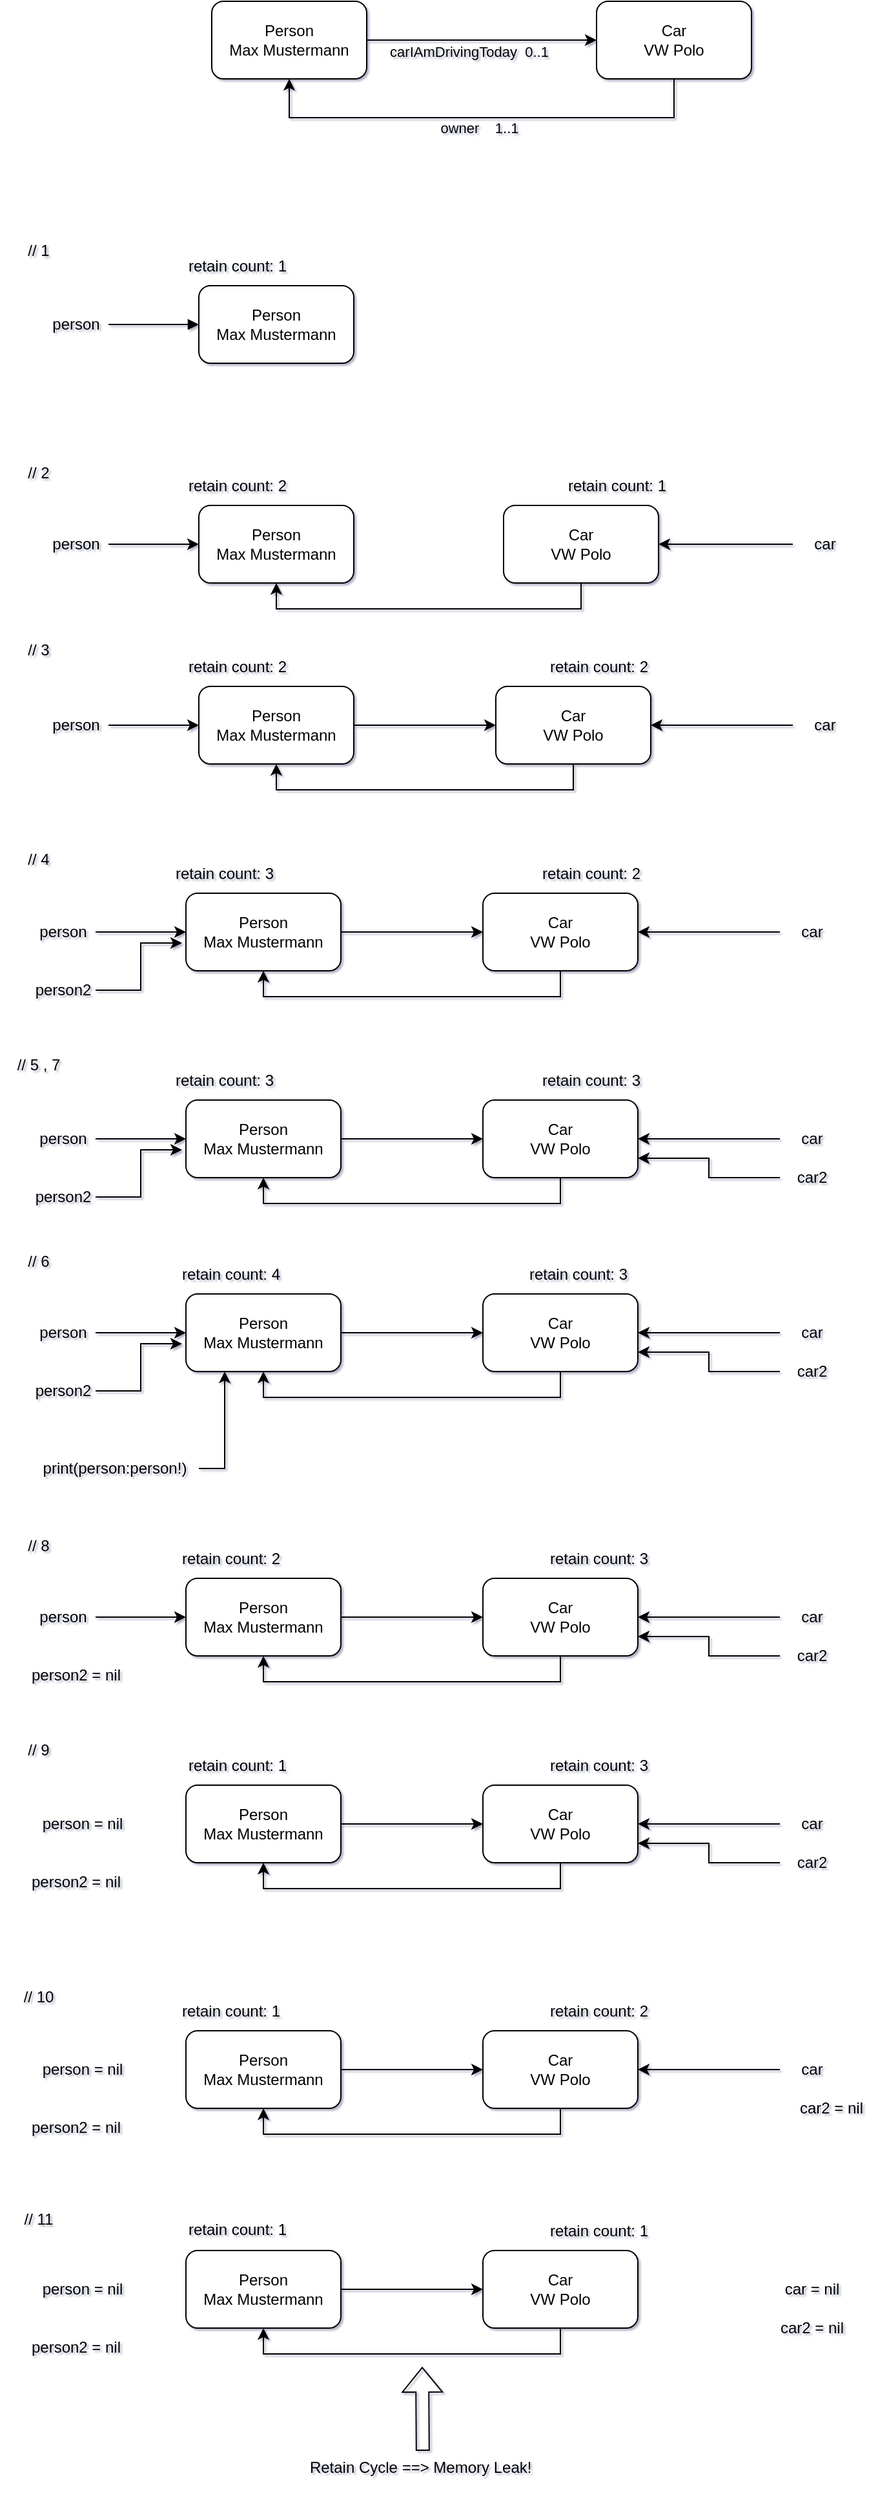 <mxfile version="24.7.5">
  <diagram name="Seite-1" id="5M1GoSNxU9iCWXKsDYk7">
    <mxGraphModel dx="1340" dy="790" grid="0" gridSize="10" guides="1" tooltips="1" connect="1" arrows="1" fold="1" page="0" pageScale="1" pageWidth="827" pageHeight="1169" math="0" shadow="1">
      <root>
        <mxCell id="0" />
        <mxCell id="1" parent="0" />
        <mxCell id="3njOR3xyvIwaTRATh9eq-1" value="Person&lt;div&gt;Max Mustermann&lt;/div&gt;" style="rounded=1;whiteSpace=wrap;html=1;" parent="1" vertex="1">
          <mxGeometry x="100" y="30" width="120" height="60" as="geometry" />
        </mxCell>
        <mxCell id="3njOR3xyvIwaTRATh9eq-2" value="Car&lt;div&gt;VW Polo&lt;/div&gt;" style="rounded=1;whiteSpace=wrap;html=1;" parent="1" vertex="1">
          <mxGeometry x="398" y="30" width="120" height="60" as="geometry" />
        </mxCell>
        <mxCell id="3njOR3xyvIwaTRATh9eq-3" value="" style="endArrow=classic;html=1;rounded=0;exitX=1;exitY=0.5;exitDx=0;exitDy=0;entryX=0;entryY=0.5;entryDx=0;entryDy=0;" parent="1" source="3njOR3xyvIwaTRATh9eq-1" target="3njOR3xyvIwaTRATh9eq-2" edge="1">
          <mxGeometry width="50" height="50" relative="1" as="geometry">
            <mxPoint x="390" y="350" as="sourcePoint" />
            <mxPoint x="440" y="300" as="targetPoint" />
          </mxGeometry>
        </mxCell>
        <mxCell id="3njOR3xyvIwaTRATh9eq-6" value="&lt;div&gt;&lt;span style=&quot;background-color: initial;&quot;&gt;carIAmDrivingToday&lt;/span&gt;&lt;span style=&quot;background-color: initial;&quot;&gt;&amp;nbsp;&amp;nbsp;&lt;/span&gt;&lt;span style=&quot;background-color: initial;&quot;&gt;0..1&lt;/span&gt;&lt;/div&gt;&lt;div&gt;&lt;br&gt;&lt;/div&gt;" style="edgeLabel;html=1;align=center;verticalAlign=middle;resizable=0;points=[];labelBackgroundColor=none;" parent="3njOR3xyvIwaTRATh9eq-3" vertex="1" connectable="0">
          <mxGeometry x="-0.133" relative="1" as="geometry">
            <mxPoint x="2" y="16" as="offset" />
          </mxGeometry>
        </mxCell>
        <mxCell id="3njOR3xyvIwaTRATh9eq-4" value="" style="endArrow=classic;html=1;rounded=0;exitX=0.5;exitY=1;exitDx=0;exitDy=0;entryX=0.5;entryY=1;entryDx=0;entryDy=0;" parent="1" source="3njOR3xyvIwaTRATh9eq-2" target="3njOR3xyvIwaTRATh9eq-1" edge="1">
          <mxGeometry width="50" height="50" relative="1" as="geometry">
            <mxPoint x="390" y="350" as="sourcePoint" />
            <mxPoint x="440" y="300" as="targetPoint" />
            <Array as="points">
              <mxPoint x="458" y="120" />
              <mxPoint x="414" y="120" />
              <mxPoint x="250" y="120" />
              <mxPoint x="160" y="120" />
            </Array>
          </mxGeometry>
        </mxCell>
        <mxCell id="3njOR3xyvIwaTRATh9eq-5" value="owner&amp;nbsp; &amp;nbsp;&amp;nbsp;&lt;span style=&quot;background-color: initial;&quot;&gt;1..1&lt;/span&gt;" style="edgeLabel;html=1;align=center;verticalAlign=middle;resizable=0;points=[];labelBackgroundColor=none;" parent="3njOR3xyvIwaTRATh9eq-4" vertex="1" connectable="0">
          <mxGeometry x="-0.1" y="-1" relative="1" as="geometry">
            <mxPoint x="-20" y="9" as="offset" />
          </mxGeometry>
        </mxCell>
        <mxCell id="3njOR3xyvIwaTRATh9eq-19" style="edgeStyle=orthogonalEdgeStyle;rounded=0;orthogonalLoop=1;jettySize=auto;html=1;exitX=0;exitY=0.5;exitDx=0;exitDy=0;startArrow=block;startFill=1;endArrow=none;endFill=0;" parent="1" source="3njOR3xyvIwaTRATh9eq-7" target="3njOR3xyvIwaTRATh9eq-18" edge="1">
          <mxGeometry relative="1" as="geometry" />
        </mxCell>
        <mxCell id="3njOR3xyvIwaTRATh9eq-7" value="Person&lt;div&gt;Max Mustermann&lt;/div&gt;" style="rounded=1;whiteSpace=wrap;html=1;" parent="1" vertex="1">
          <mxGeometry x="90" y="250" width="120" height="60" as="geometry" />
        </mxCell>
        <mxCell id="3njOR3xyvIwaTRATh9eq-8" value="Person&lt;div&gt;Max Mustermann&lt;/div&gt;" style="rounded=1;whiteSpace=wrap;html=1;" parent="1" vertex="1">
          <mxGeometry x="90" y="420" width="120" height="60" as="geometry" />
        </mxCell>
        <mxCell id="VKINqepwfcqrY4H1Cxi0-1" style="edgeStyle=orthogonalEdgeStyle;rounded=0;orthogonalLoop=1;jettySize=auto;html=1;exitX=0.5;exitY=1;exitDx=0;exitDy=0;entryX=0.5;entryY=1;entryDx=0;entryDy=0;" parent="1" source="3njOR3xyvIwaTRATh9eq-9" target="3njOR3xyvIwaTRATh9eq-8" edge="1">
          <mxGeometry relative="1" as="geometry" />
        </mxCell>
        <mxCell id="3njOR3xyvIwaTRATh9eq-9" value="Car&lt;div&gt;VW Polo&lt;/div&gt;" style="rounded=1;whiteSpace=wrap;html=1;" parent="1" vertex="1">
          <mxGeometry x="326" y="420" width="120" height="60" as="geometry" />
        </mxCell>
        <mxCell id="3njOR3xyvIwaTRATh9eq-11" value="// 1" style="text;html=1;align=center;verticalAlign=middle;whiteSpace=wrap;rounded=0;" parent="1" vertex="1">
          <mxGeometry x="-64" y="208" width="60" height="30" as="geometry" />
        </mxCell>
        <mxCell id="3njOR3xyvIwaTRATh9eq-12" value="// 2" style="text;html=1;align=center;verticalAlign=middle;whiteSpace=wrap;rounded=0;" parent="1" vertex="1">
          <mxGeometry x="-64" y="380" width="60" height="30" as="geometry" />
        </mxCell>
        <mxCell id="3njOR3xyvIwaTRATh9eq-13" style="edgeStyle=orthogonalEdgeStyle;rounded=0;orthogonalLoop=1;jettySize=auto;html=1;exitX=1;exitY=0.5;exitDx=0;exitDy=0;entryX=0;entryY=0.5;entryDx=0;entryDy=0;" parent="1" source="3njOR3xyvIwaTRATh9eq-14" target="3njOR3xyvIwaTRATh9eq-15" edge="1">
          <mxGeometry relative="1" as="geometry" />
        </mxCell>
        <mxCell id="3njOR3xyvIwaTRATh9eq-14" value="Person&lt;div&gt;Max Mustermann&lt;/div&gt;" style="rounded=1;whiteSpace=wrap;html=1;" parent="1" vertex="1">
          <mxGeometry x="90" y="560" width="120" height="60" as="geometry" />
        </mxCell>
        <mxCell id="3njOR3xyvIwaTRATh9eq-17" style="edgeStyle=orthogonalEdgeStyle;rounded=0;orthogonalLoop=1;jettySize=auto;html=1;exitX=0.5;exitY=1;exitDx=0;exitDy=0;entryX=0.5;entryY=1;entryDx=0;entryDy=0;" parent="1" source="3njOR3xyvIwaTRATh9eq-15" target="3njOR3xyvIwaTRATh9eq-14" edge="1">
          <mxGeometry relative="1" as="geometry" />
        </mxCell>
        <mxCell id="3njOR3xyvIwaTRATh9eq-15" value="Car&lt;div&gt;VW Polo&lt;/div&gt;" style="rounded=1;whiteSpace=wrap;html=1;" parent="1" vertex="1">
          <mxGeometry x="320" y="560" width="120" height="60" as="geometry" />
        </mxCell>
        <mxCell id="3njOR3xyvIwaTRATh9eq-16" value="// 3" style="text;html=1;align=center;verticalAlign=middle;whiteSpace=wrap;rounded=0;" parent="1" vertex="1">
          <mxGeometry x="-64" y="517" width="60" height="30" as="geometry" />
        </mxCell>
        <mxCell id="3njOR3xyvIwaTRATh9eq-18" value="person" style="text;html=1;align=center;verticalAlign=middle;whiteSpace=wrap;rounded=0;" parent="1" vertex="1">
          <mxGeometry x="-30" y="265" width="50" height="30" as="geometry" />
        </mxCell>
        <mxCell id="3njOR3xyvIwaTRATh9eq-23" style="edgeStyle=orthogonalEdgeStyle;rounded=0;orthogonalLoop=1;jettySize=auto;html=1;exitX=1;exitY=0.5;exitDx=0;exitDy=0;entryX=0;entryY=0.5;entryDx=0;entryDy=0;" parent="1" source="3njOR3xyvIwaTRATh9eq-22" target="3njOR3xyvIwaTRATh9eq-8" edge="1">
          <mxGeometry relative="1" as="geometry" />
        </mxCell>
        <mxCell id="3njOR3xyvIwaTRATh9eq-22" value="person" style="text;html=1;align=center;verticalAlign=middle;whiteSpace=wrap;rounded=0;" parent="1" vertex="1">
          <mxGeometry x="-30" y="435" width="50" height="30" as="geometry" />
        </mxCell>
        <mxCell id="3njOR3xyvIwaTRATh9eq-26" style="edgeStyle=orthogonalEdgeStyle;rounded=0;orthogonalLoop=1;jettySize=auto;html=1;exitX=1;exitY=0.5;exitDx=0;exitDy=0;entryX=0;entryY=0.5;entryDx=0;entryDy=0;" parent="1" source="3njOR3xyvIwaTRATh9eq-25" target="3njOR3xyvIwaTRATh9eq-14" edge="1">
          <mxGeometry relative="1" as="geometry" />
        </mxCell>
        <mxCell id="3njOR3xyvIwaTRATh9eq-25" value="person" style="text;html=1;align=center;verticalAlign=middle;whiteSpace=wrap;rounded=0;" parent="1" vertex="1">
          <mxGeometry x="-30" y="575" width="50" height="30" as="geometry" />
        </mxCell>
        <mxCell id="3njOR3xyvIwaTRATh9eq-28" style="edgeStyle=orthogonalEdgeStyle;rounded=0;orthogonalLoop=1;jettySize=auto;html=1;exitX=0;exitY=0.5;exitDx=0;exitDy=0;entryX=1;entryY=0.5;entryDx=0;entryDy=0;" parent="1" source="3njOR3xyvIwaTRATh9eq-27" target="3njOR3xyvIwaTRATh9eq-9" edge="1">
          <mxGeometry relative="1" as="geometry" />
        </mxCell>
        <mxCell id="3njOR3xyvIwaTRATh9eq-27" value="car" style="text;html=1;align=center;verticalAlign=middle;whiteSpace=wrap;rounded=0;" parent="1" vertex="1">
          <mxGeometry x="550" y="435" width="50" height="30" as="geometry" />
        </mxCell>
        <mxCell id="3njOR3xyvIwaTRATh9eq-30" style="edgeStyle=orthogonalEdgeStyle;rounded=0;orthogonalLoop=1;jettySize=auto;html=1;exitX=0;exitY=0.5;exitDx=0;exitDy=0;entryX=1;entryY=0.5;entryDx=0;entryDy=0;" parent="1" source="3njOR3xyvIwaTRATh9eq-29" target="3njOR3xyvIwaTRATh9eq-15" edge="1">
          <mxGeometry relative="1" as="geometry" />
        </mxCell>
        <mxCell id="3njOR3xyvIwaTRATh9eq-29" value="car" style="text;html=1;align=center;verticalAlign=middle;whiteSpace=wrap;rounded=0;" parent="1" vertex="1">
          <mxGeometry x="550" y="575" width="50" height="30" as="geometry" />
        </mxCell>
        <mxCell id="3njOR3xyvIwaTRATh9eq-31" style="edgeStyle=orthogonalEdgeStyle;rounded=0;orthogonalLoop=1;jettySize=auto;html=1;exitX=1;exitY=0.5;exitDx=0;exitDy=0;entryX=0;entryY=0.5;entryDx=0;entryDy=0;" parent="1" source="3njOR3xyvIwaTRATh9eq-32" target="3njOR3xyvIwaTRATh9eq-34" edge="1">
          <mxGeometry relative="1" as="geometry" />
        </mxCell>
        <mxCell id="3njOR3xyvIwaTRATh9eq-32" value="Person&lt;div&gt;Max Mustermann&lt;/div&gt;" style="rounded=1;whiteSpace=wrap;html=1;" parent="1" vertex="1">
          <mxGeometry x="80" y="720" width="120" height="60" as="geometry" />
        </mxCell>
        <mxCell id="3njOR3xyvIwaTRATh9eq-33" style="edgeStyle=orthogonalEdgeStyle;rounded=0;orthogonalLoop=1;jettySize=auto;html=1;exitX=0.5;exitY=1;exitDx=0;exitDy=0;entryX=0.5;entryY=1;entryDx=0;entryDy=0;" parent="1" source="3njOR3xyvIwaTRATh9eq-34" target="3njOR3xyvIwaTRATh9eq-32" edge="1">
          <mxGeometry relative="1" as="geometry" />
        </mxCell>
        <mxCell id="3njOR3xyvIwaTRATh9eq-34" value="Car&lt;div&gt;VW Polo&lt;/div&gt;" style="rounded=1;whiteSpace=wrap;html=1;" parent="1" vertex="1">
          <mxGeometry x="310" y="720" width="120" height="60" as="geometry" />
        </mxCell>
        <mxCell id="3njOR3xyvIwaTRATh9eq-35" value="// 4" style="text;html=1;align=center;verticalAlign=middle;whiteSpace=wrap;rounded=0;" parent="1" vertex="1">
          <mxGeometry x="-64" y="679" width="60" height="30" as="geometry" />
        </mxCell>
        <mxCell id="3njOR3xyvIwaTRATh9eq-36" style="edgeStyle=orthogonalEdgeStyle;rounded=0;orthogonalLoop=1;jettySize=auto;html=1;exitX=1;exitY=0.5;exitDx=0;exitDy=0;entryX=0;entryY=0.5;entryDx=0;entryDy=0;" parent="1" source="3njOR3xyvIwaTRATh9eq-37" target="3njOR3xyvIwaTRATh9eq-32" edge="1">
          <mxGeometry relative="1" as="geometry" />
        </mxCell>
        <mxCell id="3njOR3xyvIwaTRATh9eq-37" value="person" style="text;html=1;align=center;verticalAlign=middle;whiteSpace=wrap;rounded=0;" parent="1" vertex="1">
          <mxGeometry x="-40" y="735" width="50" height="30" as="geometry" />
        </mxCell>
        <mxCell id="3njOR3xyvIwaTRATh9eq-38" style="edgeStyle=orthogonalEdgeStyle;rounded=0;orthogonalLoop=1;jettySize=auto;html=1;exitX=0;exitY=0.5;exitDx=0;exitDy=0;entryX=1;entryY=0.5;entryDx=0;entryDy=0;" parent="1" source="3njOR3xyvIwaTRATh9eq-39" target="3njOR3xyvIwaTRATh9eq-34" edge="1">
          <mxGeometry relative="1" as="geometry" />
        </mxCell>
        <mxCell id="3njOR3xyvIwaTRATh9eq-39" value="car" style="text;html=1;align=center;verticalAlign=middle;whiteSpace=wrap;rounded=0;" parent="1" vertex="1">
          <mxGeometry x="540" y="735" width="50" height="30" as="geometry" />
        </mxCell>
        <mxCell id="3njOR3xyvIwaTRATh9eq-40" value="person2" style="text;html=1;align=center;verticalAlign=middle;whiteSpace=wrap;rounded=0;" parent="1" vertex="1">
          <mxGeometry x="-40" y="780" width="50" height="30" as="geometry" />
        </mxCell>
        <mxCell id="3njOR3xyvIwaTRATh9eq-41" style="edgeStyle=orthogonalEdgeStyle;rounded=0;orthogonalLoop=1;jettySize=auto;html=1;exitX=1;exitY=0.5;exitDx=0;exitDy=0;entryX=-0.025;entryY=0.642;entryDx=0;entryDy=0;entryPerimeter=0;" parent="1" source="3njOR3xyvIwaTRATh9eq-40" target="3njOR3xyvIwaTRATh9eq-32" edge="1">
          <mxGeometry relative="1" as="geometry" />
        </mxCell>
        <mxCell id="3njOR3xyvIwaTRATh9eq-42" style="edgeStyle=orthogonalEdgeStyle;rounded=0;orthogonalLoop=1;jettySize=auto;html=1;exitX=1;exitY=0.5;exitDx=0;exitDy=0;entryX=0;entryY=0.5;entryDx=0;entryDy=0;" parent="1" source="3njOR3xyvIwaTRATh9eq-43" target="3njOR3xyvIwaTRATh9eq-45" edge="1">
          <mxGeometry relative="1" as="geometry" />
        </mxCell>
        <mxCell id="3njOR3xyvIwaTRATh9eq-43" value="Person&lt;div&gt;Max Mustermann&lt;/div&gt;" style="rounded=1;whiteSpace=wrap;html=1;" parent="1" vertex="1">
          <mxGeometry x="80" y="880" width="120" height="60" as="geometry" />
        </mxCell>
        <mxCell id="3njOR3xyvIwaTRATh9eq-44" style="edgeStyle=orthogonalEdgeStyle;rounded=0;orthogonalLoop=1;jettySize=auto;html=1;exitX=0.5;exitY=1;exitDx=0;exitDy=0;entryX=0.5;entryY=1;entryDx=0;entryDy=0;" parent="1" source="3njOR3xyvIwaTRATh9eq-45" target="3njOR3xyvIwaTRATh9eq-43" edge="1">
          <mxGeometry relative="1" as="geometry" />
        </mxCell>
        <mxCell id="3njOR3xyvIwaTRATh9eq-45" value="Car&lt;div&gt;VW Polo&lt;/div&gt;" style="rounded=1;whiteSpace=wrap;html=1;" parent="1" vertex="1">
          <mxGeometry x="310" y="880" width="120" height="60" as="geometry" />
        </mxCell>
        <mxCell id="3njOR3xyvIwaTRATh9eq-46" style="edgeStyle=orthogonalEdgeStyle;rounded=0;orthogonalLoop=1;jettySize=auto;html=1;exitX=1;exitY=0.5;exitDx=0;exitDy=0;entryX=0;entryY=0.5;entryDx=0;entryDy=0;" parent="1" source="3njOR3xyvIwaTRATh9eq-47" target="3njOR3xyvIwaTRATh9eq-43" edge="1">
          <mxGeometry relative="1" as="geometry" />
        </mxCell>
        <mxCell id="3njOR3xyvIwaTRATh9eq-47" value="person" style="text;html=1;align=center;verticalAlign=middle;whiteSpace=wrap;rounded=0;" parent="1" vertex="1">
          <mxGeometry x="-40" y="895" width="50" height="30" as="geometry" />
        </mxCell>
        <mxCell id="3njOR3xyvIwaTRATh9eq-48" style="edgeStyle=orthogonalEdgeStyle;rounded=0;orthogonalLoop=1;jettySize=auto;html=1;exitX=0;exitY=0.5;exitDx=0;exitDy=0;entryX=1;entryY=0.5;entryDx=0;entryDy=0;" parent="1" source="3njOR3xyvIwaTRATh9eq-49" target="3njOR3xyvIwaTRATh9eq-45" edge="1">
          <mxGeometry relative="1" as="geometry" />
        </mxCell>
        <mxCell id="3njOR3xyvIwaTRATh9eq-49" value="car" style="text;html=1;align=center;verticalAlign=middle;whiteSpace=wrap;rounded=0;" parent="1" vertex="1">
          <mxGeometry x="540" y="895" width="50" height="30" as="geometry" />
        </mxCell>
        <mxCell id="3njOR3xyvIwaTRATh9eq-50" value="person2" style="text;html=1;align=center;verticalAlign=middle;whiteSpace=wrap;rounded=0;" parent="1" vertex="1">
          <mxGeometry x="-40" y="940" width="50" height="30" as="geometry" />
        </mxCell>
        <mxCell id="3njOR3xyvIwaTRATh9eq-51" style="edgeStyle=orthogonalEdgeStyle;rounded=0;orthogonalLoop=1;jettySize=auto;html=1;exitX=1;exitY=0.5;exitDx=0;exitDy=0;entryX=-0.025;entryY=0.642;entryDx=0;entryDy=0;entryPerimeter=0;" parent="1" source="3njOR3xyvIwaTRATh9eq-50" target="3njOR3xyvIwaTRATh9eq-43" edge="1">
          <mxGeometry relative="1" as="geometry" />
        </mxCell>
        <mxCell id="3njOR3xyvIwaTRATh9eq-52" value="// 5 , 7" style="text;html=1;align=center;verticalAlign=middle;whiteSpace=wrap;rounded=0;" parent="1" vertex="1">
          <mxGeometry x="-64" y="838" width="60" height="30" as="geometry" />
        </mxCell>
        <mxCell id="3njOR3xyvIwaTRATh9eq-55" style="edgeStyle=orthogonalEdgeStyle;rounded=0;orthogonalLoop=1;jettySize=auto;html=1;exitX=0;exitY=0.5;exitDx=0;exitDy=0;entryX=1;entryY=0.75;entryDx=0;entryDy=0;" parent="1" source="3njOR3xyvIwaTRATh9eq-54" target="3njOR3xyvIwaTRATh9eq-45" edge="1">
          <mxGeometry relative="1" as="geometry" />
        </mxCell>
        <mxCell id="3njOR3xyvIwaTRATh9eq-54" value="car2" style="text;html=1;align=center;verticalAlign=middle;whiteSpace=wrap;rounded=0;" parent="1" vertex="1">
          <mxGeometry x="540" y="925" width="50" height="30" as="geometry" />
        </mxCell>
        <mxCell id="3njOR3xyvIwaTRATh9eq-56" style="edgeStyle=orthogonalEdgeStyle;rounded=0;orthogonalLoop=1;jettySize=auto;html=1;exitX=1;exitY=0.5;exitDx=0;exitDy=0;entryX=0;entryY=0.5;entryDx=0;entryDy=0;" parent="1" source="3njOR3xyvIwaTRATh9eq-57" target="3njOR3xyvIwaTRATh9eq-59" edge="1">
          <mxGeometry relative="1" as="geometry" />
        </mxCell>
        <mxCell id="3njOR3xyvIwaTRATh9eq-57" value="Person&lt;div&gt;Max Mustermann&lt;/div&gt;" style="rounded=1;whiteSpace=wrap;html=1;" parent="1" vertex="1">
          <mxGeometry x="80" y="1030" width="120" height="60" as="geometry" />
        </mxCell>
        <mxCell id="3njOR3xyvIwaTRATh9eq-58" style="edgeStyle=orthogonalEdgeStyle;rounded=0;orthogonalLoop=1;jettySize=auto;html=1;exitX=0.5;exitY=1;exitDx=0;exitDy=0;entryX=0.5;entryY=1;entryDx=0;entryDy=0;" parent="1" source="3njOR3xyvIwaTRATh9eq-59" target="3njOR3xyvIwaTRATh9eq-57" edge="1">
          <mxGeometry relative="1" as="geometry" />
        </mxCell>
        <mxCell id="3njOR3xyvIwaTRATh9eq-59" value="Car&lt;div&gt;VW Polo&lt;/div&gt;" style="rounded=1;whiteSpace=wrap;html=1;" parent="1" vertex="1">
          <mxGeometry x="310" y="1030" width="120" height="60" as="geometry" />
        </mxCell>
        <mxCell id="3njOR3xyvIwaTRATh9eq-60" style="edgeStyle=orthogonalEdgeStyle;rounded=0;orthogonalLoop=1;jettySize=auto;html=1;exitX=1;exitY=0.5;exitDx=0;exitDy=0;entryX=0;entryY=0.5;entryDx=0;entryDy=0;" parent="1" source="3njOR3xyvIwaTRATh9eq-61" target="3njOR3xyvIwaTRATh9eq-57" edge="1">
          <mxGeometry relative="1" as="geometry" />
        </mxCell>
        <mxCell id="3njOR3xyvIwaTRATh9eq-61" value="person" style="text;html=1;align=center;verticalAlign=middle;whiteSpace=wrap;rounded=0;" parent="1" vertex="1">
          <mxGeometry x="-40" y="1045" width="50" height="30" as="geometry" />
        </mxCell>
        <mxCell id="3njOR3xyvIwaTRATh9eq-62" style="edgeStyle=orthogonalEdgeStyle;rounded=0;orthogonalLoop=1;jettySize=auto;html=1;exitX=0;exitY=0.5;exitDx=0;exitDy=0;entryX=1;entryY=0.5;entryDx=0;entryDy=0;" parent="1" source="3njOR3xyvIwaTRATh9eq-63" target="3njOR3xyvIwaTRATh9eq-59" edge="1">
          <mxGeometry relative="1" as="geometry" />
        </mxCell>
        <mxCell id="3njOR3xyvIwaTRATh9eq-63" value="car" style="text;html=1;align=center;verticalAlign=middle;whiteSpace=wrap;rounded=0;" parent="1" vertex="1">
          <mxGeometry x="540" y="1045" width="50" height="30" as="geometry" />
        </mxCell>
        <mxCell id="3njOR3xyvIwaTRATh9eq-64" value="person2" style="text;html=1;align=center;verticalAlign=middle;whiteSpace=wrap;rounded=0;" parent="1" vertex="1">
          <mxGeometry x="-40" y="1090" width="50" height="30" as="geometry" />
        </mxCell>
        <mxCell id="3njOR3xyvIwaTRATh9eq-65" style="edgeStyle=orthogonalEdgeStyle;rounded=0;orthogonalLoop=1;jettySize=auto;html=1;exitX=1;exitY=0.5;exitDx=0;exitDy=0;entryX=-0.025;entryY=0.642;entryDx=0;entryDy=0;entryPerimeter=0;" parent="1" source="3njOR3xyvIwaTRATh9eq-64" target="3njOR3xyvIwaTRATh9eq-57" edge="1">
          <mxGeometry relative="1" as="geometry" />
        </mxCell>
        <mxCell id="3njOR3xyvIwaTRATh9eq-66" value="// 6" style="text;html=1;align=center;verticalAlign=middle;whiteSpace=wrap;rounded=0;" parent="1" vertex="1">
          <mxGeometry x="-64" y="990" width="60" height="30" as="geometry" />
        </mxCell>
        <mxCell id="3njOR3xyvIwaTRATh9eq-67" style="edgeStyle=orthogonalEdgeStyle;rounded=0;orthogonalLoop=1;jettySize=auto;html=1;exitX=0;exitY=0.5;exitDx=0;exitDy=0;entryX=1;entryY=0.75;entryDx=0;entryDy=0;" parent="1" source="3njOR3xyvIwaTRATh9eq-68" target="3njOR3xyvIwaTRATh9eq-59" edge="1">
          <mxGeometry relative="1" as="geometry" />
        </mxCell>
        <mxCell id="3njOR3xyvIwaTRATh9eq-68" value="car2" style="text;html=1;align=center;verticalAlign=middle;whiteSpace=wrap;rounded=0;" parent="1" vertex="1">
          <mxGeometry x="540" y="1075" width="50" height="30" as="geometry" />
        </mxCell>
        <mxCell id="3njOR3xyvIwaTRATh9eq-70" style="edgeStyle=orthogonalEdgeStyle;rounded=0;orthogonalLoop=1;jettySize=auto;html=1;exitX=1;exitY=0.5;exitDx=0;exitDy=0;entryX=0.25;entryY=1;entryDx=0;entryDy=0;" parent="1" source="3njOR3xyvIwaTRATh9eq-69" target="3njOR3xyvIwaTRATh9eq-57" edge="1">
          <mxGeometry relative="1" as="geometry" />
        </mxCell>
        <mxCell id="3njOR3xyvIwaTRATh9eq-69" value="print(person:person!)" style="text;html=1;align=center;verticalAlign=middle;whiteSpace=wrap;rounded=0;" parent="1" vertex="1">
          <mxGeometry x="-40" y="1150" width="130" height="30" as="geometry" />
        </mxCell>
        <mxCell id="3njOR3xyvIwaTRATh9eq-71" style="edgeStyle=orthogonalEdgeStyle;rounded=0;orthogonalLoop=1;jettySize=auto;html=1;exitX=1;exitY=0.5;exitDx=0;exitDy=0;entryX=0;entryY=0.5;entryDx=0;entryDy=0;" parent="1" source="3njOR3xyvIwaTRATh9eq-72" target="3njOR3xyvIwaTRATh9eq-74" edge="1">
          <mxGeometry relative="1" as="geometry" />
        </mxCell>
        <mxCell id="3njOR3xyvIwaTRATh9eq-72" value="Person&lt;div&gt;Max Mustermann&lt;/div&gt;" style="rounded=1;whiteSpace=wrap;html=1;" parent="1" vertex="1">
          <mxGeometry x="80" y="1250" width="120" height="60" as="geometry" />
        </mxCell>
        <mxCell id="3njOR3xyvIwaTRATh9eq-73" style="edgeStyle=orthogonalEdgeStyle;rounded=0;orthogonalLoop=1;jettySize=auto;html=1;exitX=0.5;exitY=1;exitDx=0;exitDy=0;entryX=0.5;entryY=1;entryDx=0;entryDy=0;" parent="1" source="3njOR3xyvIwaTRATh9eq-74" target="3njOR3xyvIwaTRATh9eq-72" edge="1">
          <mxGeometry relative="1" as="geometry" />
        </mxCell>
        <mxCell id="3njOR3xyvIwaTRATh9eq-74" value="Car&lt;div&gt;VW Polo&lt;/div&gt;" style="rounded=1;whiteSpace=wrap;html=1;" parent="1" vertex="1">
          <mxGeometry x="310" y="1250" width="120" height="60" as="geometry" />
        </mxCell>
        <mxCell id="3njOR3xyvIwaTRATh9eq-75" style="edgeStyle=orthogonalEdgeStyle;rounded=0;orthogonalLoop=1;jettySize=auto;html=1;exitX=1;exitY=0.5;exitDx=0;exitDy=0;entryX=0;entryY=0.5;entryDx=0;entryDy=0;" parent="1" source="3njOR3xyvIwaTRATh9eq-76" target="3njOR3xyvIwaTRATh9eq-72" edge="1">
          <mxGeometry relative="1" as="geometry" />
        </mxCell>
        <mxCell id="3njOR3xyvIwaTRATh9eq-76" value="person" style="text;html=1;align=center;verticalAlign=middle;whiteSpace=wrap;rounded=0;" parent="1" vertex="1">
          <mxGeometry x="-40" y="1265" width="50" height="30" as="geometry" />
        </mxCell>
        <mxCell id="3njOR3xyvIwaTRATh9eq-77" style="edgeStyle=orthogonalEdgeStyle;rounded=0;orthogonalLoop=1;jettySize=auto;html=1;exitX=0;exitY=0.5;exitDx=0;exitDy=0;entryX=1;entryY=0.5;entryDx=0;entryDy=0;" parent="1" source="3njOR3xyvIwaTRATh9eq-78" target="3njOR3xyvIwaTRATh9eq-74" edge="1">
          <mxGeometry relative="1" as="geometry" />
        </mxCell>
        <mxCell id="3njOR3xyvIwaTRATh9eq-78" value="car" style="text;html=1;align=center;verticalAlign=middle;whiteSpace=wrap;rounded=0;" parent="1" vertex="1">
          <mxGeometry x="540" y="1265" width="50" height="30" as="geometry" />
        </mxCell>
        <mxCell id="3njOR3xyvIwaTRATh9eq-79" value="person2 = nil" style="text;html=1;align=center;verticalAlign=middle;whiteSpace=wrap;rounded=0;" parent="1" vertex="1">
          <mxGeometry x="-50" y="1310" width="90" height="30" as="geometry" />
        </mxCell>
        <mxCell id="3njOR3xyvIwaTRATh9eq-81" value="// 8" style="text;html=1;align=center;verticalAlign=middle;whiteSpace=wrap;rounded=0;" parent="1" vertex="1">
          <mxGeometry x="-64" y="1210" width="60" height="30" as="geometry" />
        </mxCell>
        <mxCell id="3njOR3xyvIwaTRATh9eq-82" style="edgeStyle=orthogonalEdgeStyle;rounded=0;orthogonalLoop=1;jettySize=auto;html=1;exitX=0;exitY=0.5;exitDx=0;exitDy=0;entryX=1;entryY=0.75;entryDx=0;entryDy=0;" parent="1" source="3njOR3xyvIwaTRATh9eq-83" target="3njOR3xyvIwaTRATh9eq-74" edge="1">
          <mxGeometry relative="1" as="geometry" />
        </mxCell>
        <mxCell id="3njOR3xyvIwaTRATh9eq-83" value="car2" style="text;html=1;align=center;verticalAlign=middle;whiteSpace=wrap;rounded=0;" parent="1" vertex="1">
          <mxGeometry x="540" y="1295" width="50" height="30" as="geometry" />
        </mxCell>
        <mxCell id="3njOR3xyvIwaTRATh9eq-84" style="edgeStyle=orthogonalEdgeStyle;rounded=0;orthogonalLoop=1;jettySize=auto;html=1;exitX=1;exitY=0.5;exitDx=0;exitDy=0;entryX=0;entryY=0.5;entryDx=0;entryDy=0;" parent="1" source="3njOR3xyvIwaTRATh9eq-85" target="3njOR3xyvIwaTRATh9eq-87" edge="1">
          <mxGeometry relative="1" as="geometry" />
        </mxCell>
        <mxCell id="3njOR3xyvIwaTRATh9eq-85" value="Person&lt;div&gt;Max Mustermann&lt;/div&gt;" style="rounded=1;whiteSpace=wrap;html=1;" parent="1" vertex="1">
          <mxGeometry x="80" y="1410" width="120" height="60" as="geometry" />
        </mxCell>
        <mxCell id="3njOR3xyvIwaTRATh9eq-86" style="edgeStyle=orthogonalEdgeStyle;rounded=0;orthogonalLoop=1;jettySize=auto;html=1;exitX=0.5;exitY=1;exitDx=0;exitDy=0;entryX=0.5;entryY=1;entryDx=0;entryDy=0;" parent="1" source="3njOR3xyvIwaTRATh9eq-87" target="3njOR3xyvIwaTRATh9eq-85" edge="1">
          <mxGeometry relative="1" as="geometry" />
        </mxCell>
        <mxCell id="3njOR3xyvIwaTRATh9eq-87" value="Car&lt;div&gt;VW Polo&lt;/div&gt;" style="rounded=1;whiteSpace=wrap;html=1;" parent="1" vertex="1">
          <mxGeometry x="310" y="1410" width="120" height="60" as="geometry" />
        </mxCell>
        <mxCell id="3njOR3xyvIwaTRATh9eq-89" value="person = nil" style="text;html=1;align=center;verticalAlign=middle;whiteSpace=wrap;rounded=0;" parent="1" vertex="1">
          <mxGeometry x="-40" y="1425" width="80" height="30" as="geometry" />
        </mxCell>
        <mxCell id="3njOR3xyvIwaTRATh9eq-90" style="edgeStyle=orthogonalEdgeStyle;rounded=0;orthogonalLoop=1;jettySize=auto;html=1;exitX=0;exitY=0.5;exitDx=0;exitDy=0;entryX=1;entryY=0.5;entryDx=0;entryDy=0;" parent="1" source="3njOR3xyvIwaTRATh9eq-91" target="3njOR3xyvIwaTRATh9eq-87" edge="1">
          <mxGeometry relative="1" as="geometry" />
        </mxCell>
        <mxCell id="3njOR3xyvIwaTRATh9eq-91" value="car" style="text;html=1;align=center;verticalAlign=middle;whiteSpace=wrap;rounded=0;" parent="1" vertex="1">
          <mxGeometry x="540" y="1425" width="50" height="30" as="geometry" />
        </mxCell>
        <mxCell id="3njOR3xyvIwaTRATh9eq-92" value="person2 = nil" style="text;html=1;align=center;verticalAlign=middle;whiteSpace=wrap;rounded=0;" parent="1" vertex="1">
          <mxGeometry x="-50" y="1470" width="90" height="30" as="geometry" />
        </mxCell>
        <mxCell id="3njOR3xyvIwaTRATh9eq-93" value="// 9" style="text;html=1;align=center;verticalAlign=middle;whiteSpace=wrap;rounded=0;" parent="1" vertex="1">
          <mxGeometry x="-64" y="1368" width="60" height="30" as="geometry" />
        </mxCell>
        <mxCell id="3njOR3xyvIwaTRATh9eq-94" style="edgeStyle=orthogonalEdgeStyle;rounded=0;orthogonalLoop=1;jettySize=auto;html=1;exitX=0;exitY=0.5;exitDx=0;exitDy=0;entryX=1;entryY=0.75;entryDx=0;entryDy=0;" parent="1" source="3njOR3xyvIwaTRATh9eq-95" target="3njOR3xyvIwaTRATh9eq-87" edge="1">
          <mxGeometry relative="1" as="geometry" />
        </mxCell>
        <mxCell id="3njOR3xyvIwaTRATh9eq-95" value="car2" style="text;html=1;align=center;verticalAlign=middle;whiteSpace=wrap;rounded=0;" parent="1" vertex="1">
          <mxGeometry x="540" y="1455" width="50" height="30" as="geometry" />
        </mxCell>
        <mxCell id="3njOR3xyvIwaTRATh9eq-96" style="edgeStyle=orthogonalEdgeStyle;rounded=0;orthogonalLoop=1;jettySize=auto;html=1;exitX=1;exitY=0.5;exitDx=0;exitDy=0;entryX=0;entryY=0.5;entryDx=0;entryDy=0;" parent="1" source="3njOR3xyvIwaTRATh9eq-97" target="3njOR3xyvIwaTRATh9eq-99" edge="1">
          <mxGeometry relative="1" as="geometry" />
        </mxCell>
        <mxCell id="3njOR3xyvIwaTRATh9eq-97" value="Person&lt;div&gt;Max Mustermann&lt;/div&gt;" style="rounded=1;whiteSpace=wrap;html=1;" parent="1" vertex="1">
          <mxGeometry x="80" y="1600" width="120" height="60" as="geometry" />
        </mxCell>
        <mxCell id="3njOR3xyvIwaTRATh9eq-98" style="edgeStyle=orthogonalEdgeStyle;rounded=0;orthogonalLoop=1;jettySize=auto;html=1;exitX=0.5;exitY=1;exitDx=0;exitDy=0;entryX=0.5;entryY=1;entryDx=0;entryDy=0;" parent="1" source="3njOR3xyvIwaTRATh9eq-99" target="3njOR3xyvIwaTRATh9eq-97" edge="1">
          <mxGeometry relative="1" as="geometry" />
        </mxCell>
        <mxCell id="3njOR3xyvIwaTRATh9eq-99" value="Car&lt;div&gt;VW Polo&lt;/div&gt;" style="rounded=1;whiteSpace=wrap;html=1;" parent="1" vertex="1">
          <mxGeometry x="310" y="1600" width="120" height="60" as="geometry" />
        </mxCell>
        <mxCell id="3njOR3xyvIwaTRATh9eq-100" value="person = nil" style="text;html=1;align=center;verticalAlign=middle;whiteSpace=wrap;rounded=0;" parent="1" vertex="1">
          <mxGeometry x="-40" y="1615" width="80" height="30" as="geometry" />
        </mxCell>
        <mxCell id="3njOR3xyvIwaTRATh9eq-101" style="edgeStyle=orthogonalEdgeStyle;rounded=0;orthogonalLoop=1;jettySize=auto;html=1;exitX=0;exitY=0.5;exitDx=0;exitDy=0;entryX=1;entryY=0.5;entryDx=0;entryDy=0;" parent="1" source="3njOR3xyvIwaTRATh9eq-102" target="3njOR3xyvIwaTRATh9eq-99" edge="1">
          <mxGeometry relative="1" as="geometry" />
        </mxCell>
        <mxCell id="3njOR3xyvIwaTRATh9eq-102" value="car" style="text;html=1;align=center;verticalAlign=middle;whiteSpace=wrap;rounded=0;" parent="1" vertex="1">
          <mxGeometry x="540" y="1615" width="50" height="30" as="geometry" />
        </mxCell>
        <mxCell id="3njOR3xyvIwaTRATh9eq-103" value="person2 = nil" style="text;html=1;align=center;verticalAlign=middle;whiteSpace=wrap;rounded=0;" parent="1" vertex="1">
          <mxGeometry x="-50" y="1660" width="90" height="30" as="geometry" />
        </mxCell>
        <mxCell id="3njOR3xyvIwaTRATh9eq-104" value="// 10" style="text;html=1;align=center;verticalAlign=middle;whiteSpace=wrap;rounded=0;" parent="1" vertex="1">
          <mxGeometry x="-64" y="1559" width="60" height="30" as="geometry" />
        </mxCell>
        <mxCell id="3njOR3xyvIwaTRATh9eq-106" value="car2 = nil" style="text;html=1;align=center;verticalAlign=middle;whiteSpace=wrap;rounded=0;" parent="1" vertex="1">
          <mxGeometry x="540" y="1645" width="80" height="30" as="geometry" />
        </mxCell>
        <mxCell id="3njOR3xyvIwaTRATh9eq-107" style="edgeStyle=orthogonalEdgeStyle;rounded=0;orthogonalLoop=1;jettySize=auto;html=1;exitX=1;exitY=0.5;exitDx=0;exitDy=0;entryX=0;entryY=0.5;entryDx=0;entryDy=0;" parent="1" source="3njOR3xyvIwaTRATh9eq-108" target="3njOR3xyvIwaTRATh9eq-110" edge="1">
          <mxGeometry relative="1" as="geometry" />
        </mxCell>
        <mxCell id="3njOR3xyvIwaTRATh9eq-108" value="Person&lt;div&gt;Max Mustermann&lt;/div&gt;" style="rounded=1;whiteSpace=wrap;html=1;" parent="1" vertex="1">
          <mxGeometry x="80" y="1770" width="120" height="60" as="geometry" />
        </mxCell>
        <mxCell id="3njOR3xyvIwaTRATh9eq-109" style="edgeStyle=orthogonalEdgeStyle;rounded=0;orthogonalLoop=1;jettySize=auto;html=1;exitX=0.5;exitY=1;exitDx=0;exitDy=0;entryX=0.5;entryY=1;entryDx=0;entryDy=0;" parent="1" source="3njOR3xyvIwaTRATh9eq-110" target="3njOR3xyvIwaTRATh9eq-108" edge="1">
          <mxGeometry relative="1" as="geometry" />
        </mxCell>
        <mxCell id="3njOR3xyvIwaTRATh9eq-110" value="Car&lt;div&gt;VW Polo&lt;/div&gt;" style="rounded=1;whiteSpace=wrap;html=1;" parent="1" vertex="1">
          <mxGeometry x="310" y="1770" width="120" height="60" as="geometry" />
        </mxCell>
        <mxCell id="3njOR3xyvIwaTRATh9eq-111" value="person = nil" style="text;html=1;align=center;verticalAlign=middle;whiteSpace=wrap;rounded=0;" parent="1" vertex="1">
          <mxGeometry x="-40" y="1785" width="80" height="30" as="geometry" />
        </mxCell>
        <mxCell id="3njOR3xyvIwaTRATh9eq-113" value="car = nil" style="text;html=1;align=center;verticalAlign=middle;whiteSpace=wrap;rounded=0;" parent="1" vertex="1">
          <mxGeometry x="540" y="1785" width="50" height="30" as="geometry" />
        </mxCell>
        <mxCell id="3njOR3xyvIwaTRATh9eq-114" value="person2 = nil" style="text;html=1;align=center;verticalAlign=middle;whiteSpace=wrap;rounded=0;" parent="1" vertex="1">
          <mxGeometry x="-50" y="1830" width="90" height="30" as="geometry" />
        </mxCell>
        <mxCell id="3njOR3xyvIwaTRATh9eq-115" value="// 11" style="text;html=1;align=center;verticalAlign=middle;whiteSpace=wrap;rounded=0;" parent="1" vertex="1">
          <mxGeometry x="-64" y="1731" width="60" height="30" as="geometry" />
        </mxCell>
        <mxCell id="3njOR3xyvIwaTRATh9eq-116" value="car2 = nil" style="text;html=1;align=center;verticalAlign=middle;whiteSpace=wrap;rounded=0;" parent="1" vertex="1">
          <mxGeometry x="525" y="1815" width="80" height="30" as="geometry" />
        </mxCell>
        <mxCell id="3njOR3xyvIwaTRATh9eq-117" value="retain count: 1" style="text;html=1;align=center;verticalAlign=middle;whiteSpace=wrap;rounded=0;" parent="1" vertex="1">
          <mxGeometry x="310" y="1740" width="180" height="30" as="geometry" />
        </mxCell>
        <mxCell id="3njOR3xyvIwaTRATh9eq-118" value="retain count: 2" style="text;html=1;align=center;verticalAlign=middle;whiteSpace=wrap;rounded=0;" parent="1" vertex="1">
          <mxGeometry x="310" y="1570" width="180" height="30" as="geometry" />
        </mxCell>
        <mxCell id="3njOR3xyvIwaTRATh9eq-119" value="retain count: 3" style="text;html=1;align=center;verticalAlign=middle;whiteSpace=wrap;rounded=0;" parent="1" vertex="1">
          <mxGeometry x="310" y="1380" width="180" height="30" as="geometry" />
        </mxCell>
        <mxCell id="3njOR3xyvIwaTRATh9eq-120" value="retain count: 3" style="text;html=1;align=center;verticalAlign=middle;whiteSpace=wrap;rounded=0;" parent="1" vertex="1">
          <mxGeometry x="310" y="1220" width="180" height="30" as="geometry" />
        </mxCell>
        <mxCell id="3njOR3xyvIwaTRATh9eq-121" value="retain count: 3" style="text;html=1;align=center;verticalAlign=middle;whiteSpace=wrap;rounded=0;" parent="1" vertex="1">
          <mxGeometry x="294" y="1000" width="180" height="30" as="geometry" />
        </mxCell>
        <mxCell id="3njOR3xyvIwaTRATh9eq-122" value="retain count: 3" style="text;html=1;align=center;verticalAlign=middle;whiteSpace=wrap;rounded=0;" parent="1" vertex="1">
          <mxGeometry x="304" y="850" width="180" height="30" as="geometry" />
        </mxCell>
        <mxCell id="3njOR3xyvIwaTRATh9eq-123" value="retain count: 2" style="text;html=1;align=center;verticalAlign=middle;whiteSpace=wrap;rounded=0;" parent="1" vertex="1">
          <mxGeometry x="304" y="690" width="180" height="30" as="geometry" />
        </mxCell>
        <mxCell id="3njOR3xyvIwaTRATh9eq-124" value="retain count: 2" style="text;html=1;align=center;verticalAlign=middle;whiteSpace=wrap;rounded=0;" parent="1" vertex="1">
          <mxGeometry x="310" y="530" width="180" height="30" as="geometry" />
        </mxCell>
        <mxCell id="3njOR3xyvIwaTRATh9eq-125" value="retain count: 1" style="text;html=1;align=center;verticalAlign=middle;whiteSpace=wrap;rounded=0;" parent="1" vertex="1">
          <mxGeometry x="324" y="390" width="180" height="30" as="geometry" />
        </mxCell>
        <mxCell id="3njOR3xyvIwaTRATh9eq-127" value="retain count: 1" style="text;html=1;align=center;verticalAlign=middle;whiteSpace=wrap;rounded=0;" parent="1" vertex="1">
          <mxGeometry x="30" y="1739" width="180" height="30" as="geometry" />
        </mxCell>
        <mxCell id="3njOR3xyvIwaTRATh9eq-128" value="retain count: 1" style="text;html=1;align=center;verticalAlign=middle;whiteSpace=wrap;rounded=0;" parent="1" vertex="1">
          <mxGeometry x="25" y="1570" width="180" height="30" as="geometry" />
        </mxCell>
        <mxCell id="3njOR3xyvIwaTRATh9eq-129" value="retain count: 1" style="text;html=1;align=center;verticalAlign=middle;whiteSpace=wrap;rounded=0;" parent="1" vertex="1">
          <mxGeometry x="30" y="1380" width="180" height="30" as="geometry" />
        </mxCell>
        <mxCell id="3njOR3xyvIwaTRATh9eq-130" value="retain count: 2" style="text;html=1;align=center;verticalAlign=middle;whiteSpace=wrap;rounded=0;" parent="1" vertex="1">
          <mxGeometry x="25" y="1220" width="180" height="30" as="geometry" />
        </mxCell>
        <mxCell id="3njOR3xyvIwaTRATh9eq-131" value="retain count: 4" style="text;html=1;align=center;verticalAlign=middle;whiteSpace=wrap;rounded=0;" parent="1" vertex="1">
          <mxGeometry x="25" y="1000" width="180" height="30" as="geometry" />
        </mxCell>
        <mxCell id="3njOR3xyvIwaTRATh9eq-132" value="retain count: 3" style="text;html=1;align=center;verticalAlign=middle;whiteSpace=wrap;rounded=0;" parent="1" vertex="1">
          <mxGeometry x="20" y="850" width="180" height="30" as="geometry" />
        </mxCell>
        <mxCell id="3njOR3xyvIwaTRATh9eq-133" value="retain count: 3" style="text;html=1;align=center;verticalAlign=middle;whiteSpace=wrap;rounded=0;" parent="1" vertex="1">
          <mxGeometry x="20" y="690" width="180" height="30" as="geometry" />
        </mxCell>
        <mxCell id="3njOR3xyvIwaTRATh9eq-134" value="retain count: 2" style="text;html=1;align=center;verticalAlign=middle;whiteSpace=wrap;rounded=0;" parent="1" vertex="1">
          <mxGeometry x="30" y="530" width="180" height="30" as="geometry" />
        </mxCell>
        <mxCell id="3njOR3xyvIwaTRATh9eq-135" value="retain count: 2" style="text;html=1;align=center;verticalAlign=middle;whiteSpace=wrap;rounded=0;" parent="1" vertex="1">
          <mxGeometry x="30" y="390" width="180" height="30" as="geometry" />
        </mxCell>
        <mxCell id="3njOR3xyvIwaTRATh9eq-136" value="retain count: 1" style="text;html=1;align=center;verticalAlign=middle;whiteSpace=wrap;rounded=0;" parent="1" vertex="1">
          <mxGeometry x="30" y="220" width="180" height="30" as="geometry" />
        </mxCell>
        <mxCell id="3njOR3xyvIwaTRATh9eq-144" value="Retain Cycle ==&amp;gt; Memory Leak!&amp;nbsp;" style="text;html=1;align=center;verticalAlign=middle;whiteSpace=wrap;rounded=0;" parent="1" vertex="1">
          <mxGeometry x="129" y="1925" width="269" height="25" as="geometry" />
        </mxCell>
        <mxCell id="3njOR3xyvIwaTRATh9eq-146" value="" style="shape=flexArrow;endArrow=classic;html=1;rounded=0;" parent="1" source="3njOR3xyvIwaTRATh9eq-144" edge="1">
          <mxGeometry width="50" height="50" relative="1" as="geometry">
            <mxPoint x="213" y="1910" as="sourcePoint" />
            <mxPoint x="263" y="1860" as="targetPoint" />
          </mxGeometry>
        </mxCell>
        <mxCell id="3njOR3xyvIwaTRATh9eq-147" style="edgeStyle=orthogonalEdgeStyle;rounded=0;orthogonalLoop=1;jettySize=auto;html=1;exitX=0.5;exitY=1;exitDx=0;exitDy=0;" parent="1" source="3njOR3xyvIwaTRATh9eq-144" target="3njOR3xyvIwaTRATh9eq-144" edge="1">
          <mxGeometry relative="1" as="geometry" />
        </mxCell>
      </root>
    </mxGraphModel>
  </diagram>
</mxfile>
